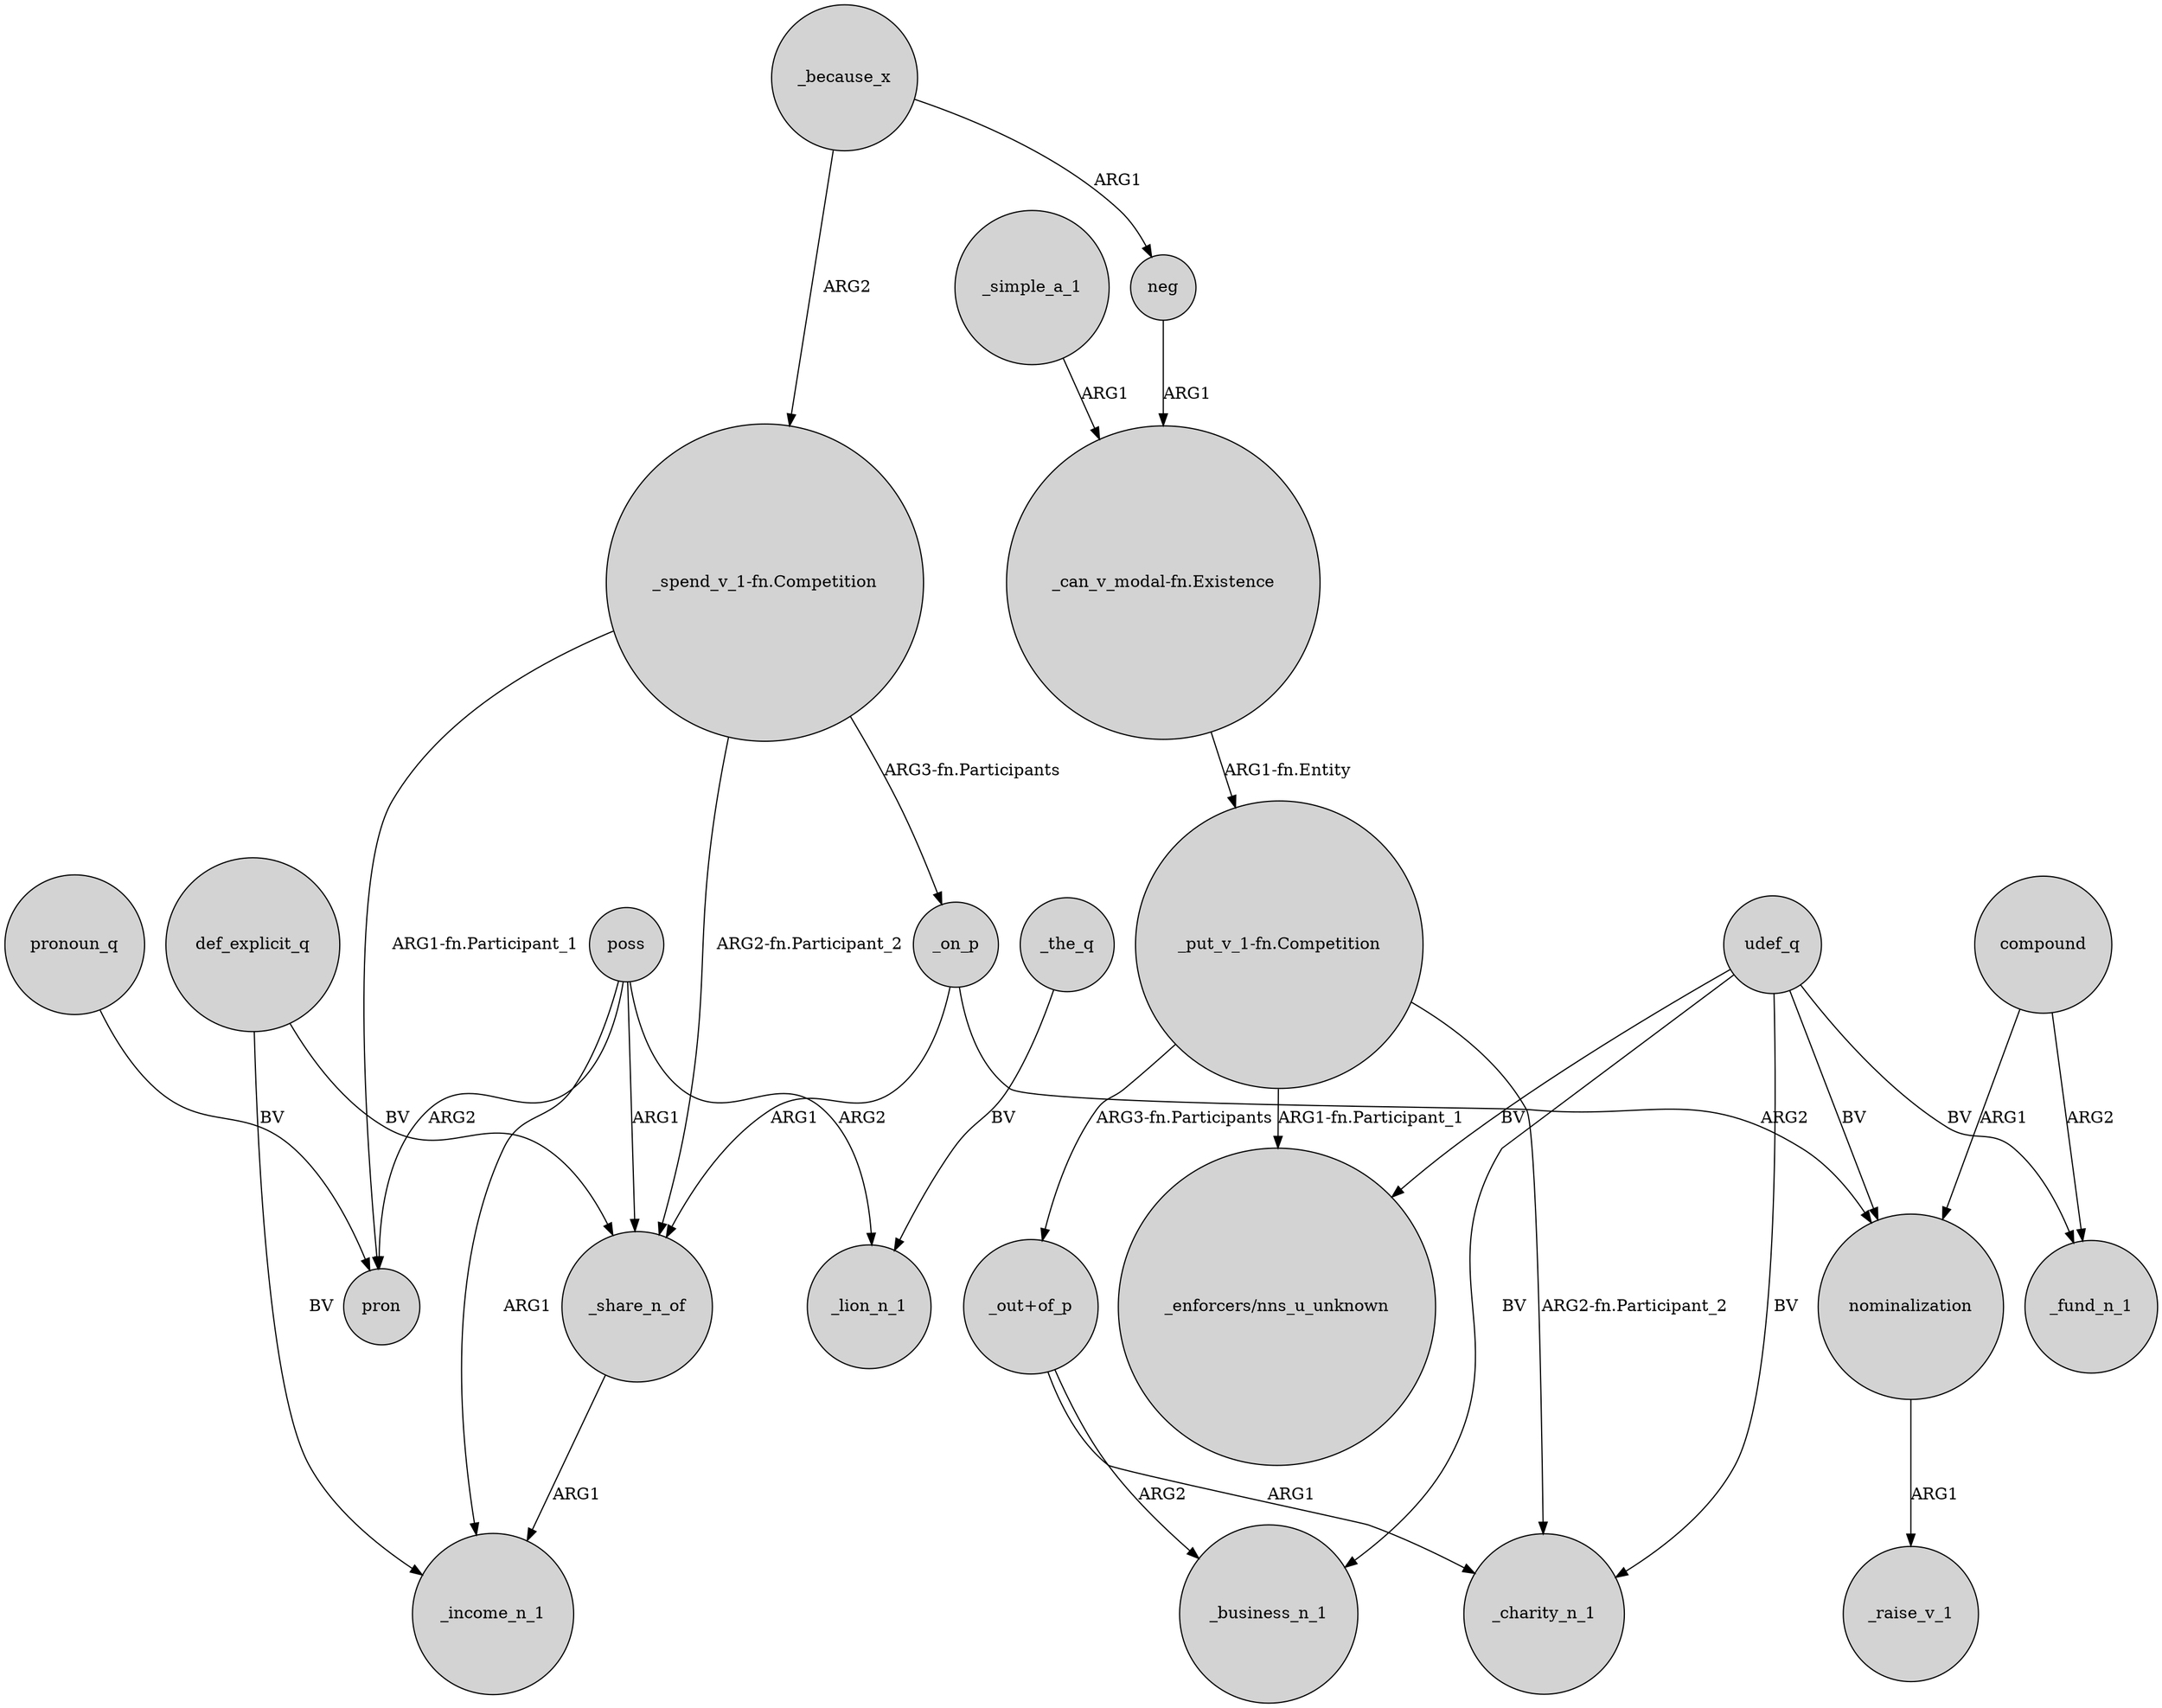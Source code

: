 digraph {
	node [shape=circle style=filled]
	_on_p -> _share_n_of [label=ARG1]
	compound -> _fund_n_1 [label=ARG2]
	udef_q -> _charity_n_1 [label=BV]
	_on_p -> nominalization [label=ARG2]
	"_out+of_p" -> _business_n_1 [label=ARG2]
	udef_q -> _fund_n_1 [label=BV]
	udef_q -> nominalization [label=BV]
	_because_x -> neg [label=ARG1]
	def_explicit_q -> _share_n_of [label=BV]
	"_spend_v_1-fn.Competition" -> pron [label="ARG1-fn.Participant_1"]
	_the_q -> _lion_n_1 [label=BV]
	udef_q -> "_enforcers/nns_u_unknown" [label=BV]
	udef_q -> _business_n_1 [label=BV]
	pronoun_q -> pron [label=BV]
	compound -> nominalization [label=ARG1]
	"_out+of_p" -> _charity_n_1 [label=ARG1]
	poss -> pron [label=ARG2]
	def_explicit_q -> _income_n_1 [label=BV]
	"_put_v_1-fn.Competition" -> "_enforcers/nns_u_unknown" [label="ARG1-fn.Participant_1"]
	"_put_v_1-fn.Competition" -> _charity_n_1 [label="ARG2-fn.Participant_2"]
	_share_n_of -> _income_n_1 [label=ARG1]
	poss -> _lion_n_1 [label=ARG2]
	poss -> _share_n_of [label=ARG1]
	poss -> _income_n_1 [label=ARG1]
	"_put_v_1-fn.Competition" -> "_out+of_p" [label="ARG3-fn.Participants"]
	"_can_v_modal-fn.Existence" -> "_put_v_1-fn.Competition" [label="ARG1-fn.Entity"]
	"_spend_v_1-fn.Competition" -> _share_n_of [label="ARG2-fn.Participant_2"]
	nominalization -> _raise_v_1 [label=ARG1]
	_simple_a_1 -> "_can_v_modal-fn.Existence" [label=ARG1]
	neg -> "_can_v_modal-fn.Existence" [label=ARG1]
	_because_x -> "_spend_v_1-fn.Competition" [label=ARG2]
	"_spend_v_1-fn.Competition" -> _on_p [label="ARG3-fn.Participants"]
}
